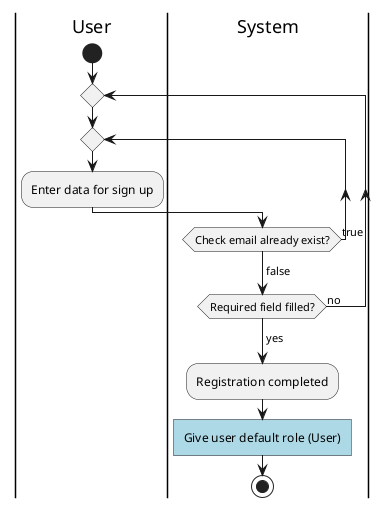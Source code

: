 
@startuml Activity
|User|
start
repeat
|User|
repeat
:Enter data for sign up;

|System|
repeat while(Check email already exist?) is (true)
->false;
repeat while(Required field filled?) is (no)
->yes;
:Registration completed;
  #LightBlue:Give user default role (User)]
stop
@enduml
